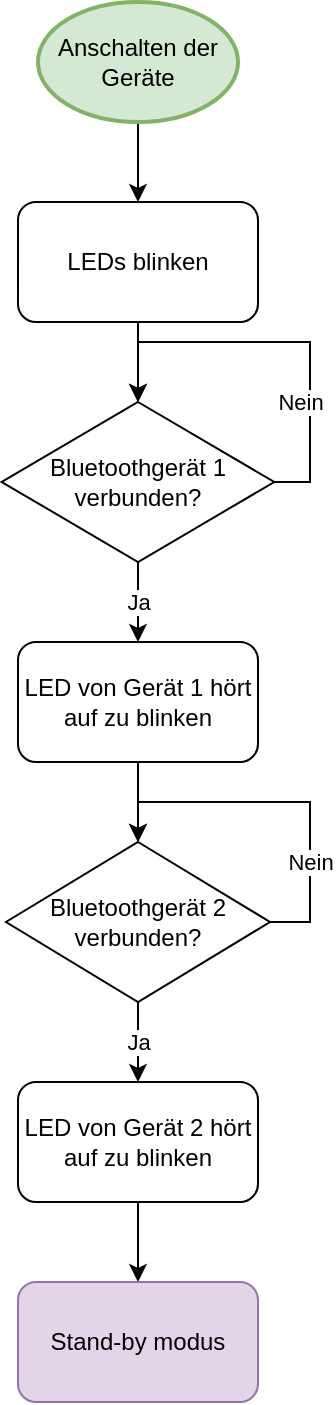 <mxfile version="14.1.4" type="github">
  <diagram id="ANp0g9mMrCzdx1rpk1Os" name="Page-1">
    <mxGraphModel dx="793" dy="429" grid="1" gridSize="10" guides="1" tooltips="1" connect="1" arrows="1" fold="1" page="1" pageScale="1" pageWidth="827" pageHeight="1169" math="0" shadow="0">
      <root>
        <mxCell id="0" />
        <mxCell id="1" parent="0" />
        <mxCell id="Ykfd-3nT-GXkKoXnz92k-15" style="edgeStyle=orthogonalEdgeStyle;rounded=0;orthogonalLoop=1;jettySize=auto;html=1;entryX=0.5;entryY=0;entryDx=0;entryDy=0;" edge="1" parent="1" source="Ykfd-3nT-GXkKoXnz92k-1" target="Ykfd-3nT-GXkKoXnz92k-14">
          <mxGeometry relative="1" as="geometry" />
        </mxCell>
        <mxCell id="Ykfd-3nT-GXkKoXnz92k-1" value="Anschalten der Geräte" style="strokeWidth=2;html=1;shape=mxgraph.flowchart.start_1;whiteSpace=wrap;fillColor=#d5e8d4;strokeColor=#82b366;" vertex="1" parent="1">
          <mxGeometry x="364" y="60" width="100" height="60" as="geometry" />
        </mxCell>
        <mxCell id="Ykfd-3nT-GXkKoXnz92k-18" style="edgeStyle=orthogonalEdgeStyle;rounded=0;orthogonalLoop=1;jettySize=auto;html=1;entryX=0.5;entryY=0;entryDx=0;entryDy=0;entryPerimeter=0;" edge="1" parent="1" source="Ykfd-3nT-GXkKoXnz92k-14" target="Ykfd-3nT-GXkKoXnz92k-17">
          <mxGeometry relative="1" as="geometry" />
        </mxCell>
        <mxCell id="Ykfd-3nT-GXkKoXnz92k-14" value="LEDs blinken" style="rounded=1;whiteSpace=wrap;html=1;" vertex="1" parent="1">
          <mxGeometry x="354" y="160" width="120" height="60" as="geometry" />
        </mxCell>
        <mxCell id="Ykfd-3nT-GXkKoXnz92k-24" style="edgeStyle=orthogonalEdgeStyle;rounded=0;orthogonalLoop=1;jettySize=auto;html=1;entryX=0.5;entryY=0;entryDx=0;entryDy=0;entryPerimeter=0;" edge="1" parent="1" source="Ykfd-3nT-GXkKoXnz92k-17" target="Ykfd-3nT-GXkKoXnz92k-17">
          <mxGeometry relative="1" as="geometry">
            <mxPoint x="474" y="190" as="targetPoint" />
            <Array as="points">
              <mxPoint x="500" y="300" />
              <mxPoint x="500" y="230" />
              <mxPoint x="414" y="230" />
            </Array>
          </mxGeometry>
        </mxCell>
        <mxCell id="Ykfd-3nT-GXkKoXnz92k-25" value="Nein" style="edgeLabel;html=1;align=center;verticalAlign=middle;resizable=0;points=[];" vertex="1" connectable="0" parent="Ykfd-3nT-GXkKoXnz92k-24">
          <mxGeometry x="0.145" y="-1" relative="1" as="geometry">
            <mxPoint x="23.08" y="31" as="offset" />
          </mxGeometry>
        </mxCell>
        <mxCell id="Ykfd-3nT-GXkKoXnz92k-40" value="Ja" style="edgeStyle=orthogonalEdgeStyle;rounded=0;orthogonalLoop=1;jettySize=auto;html=1;exitX=0.5;exitY=1;exitDx=0;exitDy=0;exitPerimeter=0;entryX=0.5;entryY=0;entryDx=0;entryDy=0;" edge="1" parent="1" source="Ykfd-3nT-GXkKoXnz92k-17" target="Ykfd-3nT-GXkKoXnz92k-26">
          <mxGeometry relative="1" as="geometry" />
        </mxCell>
        <mxCell id="Ykfd-3nT-GXkKoXnz92k-17" value="Bluetoothgerät 1 verbunden?" style="strokeWidth=1;html=1;shape=mxgraph.flowchart.decision;whiteSpace=wrap;" vertex="1" parent="1">
          <mxGeometry x="345.88" y="260" width="136.25" height="80" as="geometry" />
        </mxCell>
        <mxCell id="Ykfd-3nT-GXkKoXnz92k-29" style="edgeStyle=orthogonalEdgeStyle;rounded=0;orthogonalLoop=1;jettySize=auto;html=1;entryX=0.5;entryY=0;entryDx=0;entryDy=0;" edge="1" parent="1" source="Ykfd-3nT-GXkKoXnz92k-26" target="Ykfd-3nT-GXkKoXnz92k-28">
          <mxGeometry relative="1" as="geometry" />
        </mxCell>
        <mxCell id="Ykfd-3nT-GXkKoXnz92k-26" value="LED von Gerät 1 hört auf zu blinken" style="rounded=1;whiteSpace=wrap;html=1;" vertex="1" parent="1">
          <mxGeometry x="354" y="380" width="120" height="60" as="geometry" />
        </mxCell>
        <mxCell id="Ykfd-3nT-GXkKoXnz92k-36" value="Ja" style="edgeStyle=orthogonalEdgeStyle;rounded=0;orthogonalLoop=1;jettySize=auto;html=1;exitX=0.5;exitY=1;exitDx=0;exitDy=0;entryX=0.5;entryY=0;entryDx=0;entryDy=0;" edge="1" parent="1" source="Ykfd-3nT-GXkKoXnz92k-28" target="Ykfd-3nT-GXkKoXnz92k-35">
          <mxGeometry relative="1" as="geometry" />
        </mxCell>
        <mxCell id="Ykfd-3nT-GXkKoXnz92k-28" value="Bluetoothgerät 2 verbunden?" style="rhombus;whiteSpace=wrap;html=1;" vertex="1" parent="1">
          <mxGeometry x="348" y="480" width="132.01" height="80" as="geometry" />
        </mxCell>
        <mxCell id="Ykfd-3nT-GXkKoXnz92k-38" style="edgeStyle=orthogonalEdgeStyle;rounded=0;orthogonalLoop=1;jettySize=auto;html=1;exitX=0.5;exitY=1;exitDx=0;exitDy=0;entryX=0.5;entryY=0;entryDx=0;entryDy=0;" edge="1" parent="1" source="Ykfd-3nT-GXkKoXnz92k-35" target="Ykfd-3nT-GXkKoXnz92k-37">
          <mxGeometry relative="1" as="geometry" />
        </mxCell>
        <mxCell id="Ykfd-3nT-GXkKoXnz92k-35" value="LED von Gerät 2 hört auf zu blinken" style="rounded=1;whiteSpace=wrap;html=1;strokeWidth=1;" vertex="1" parent="1">
          <mxGeometry x="354" y="600" width="120" height="60" as="geometry" />
        </mxCell>
        <mxCell id="Ykfd-3nT-GXkKoXnz92k-37" value="Stand-by modus" style="rounded=1;whiteSpace=wrap;html=1;strokeWidth=1;fillColor=#e1d5e7;strokeColor=#9673a6;" vertex="1" parent="1">
          <mxGeometry x="354" y="700" width="120" height="60" as="geometry" />
        </mxCell>
        <mxCell id="Ykfd-3nT-GXkKoXnz92k-41" value="Nein" style="edgeStyle=orthogonalEdgeStyle;rounded=0;orthogonalLoop=1;jettySize=auto;html=1;exitX=1;exitY=0.5;exitDx=0;exitDy=0;" edge="1" parent="1" source="Ykfd-3nT-GXkKoXnz92k-28">
          <mxGeometry x="-0.462" relative="1" as="geometry">
            <mxPoint x="414" y="480" as="targetPoint" />
            <Array as="points">
              <mxPoint x="500" y="520" />
              <mxPoint x="500" y="460" />
              <mxPoint x="414" y="460" />
            </Array>
            <mxPoint as="offset" />
          </mxGeometry>
        </mxCell>
      </root>
    </mxGraphModel>
  </diagram>
</mxfile>
